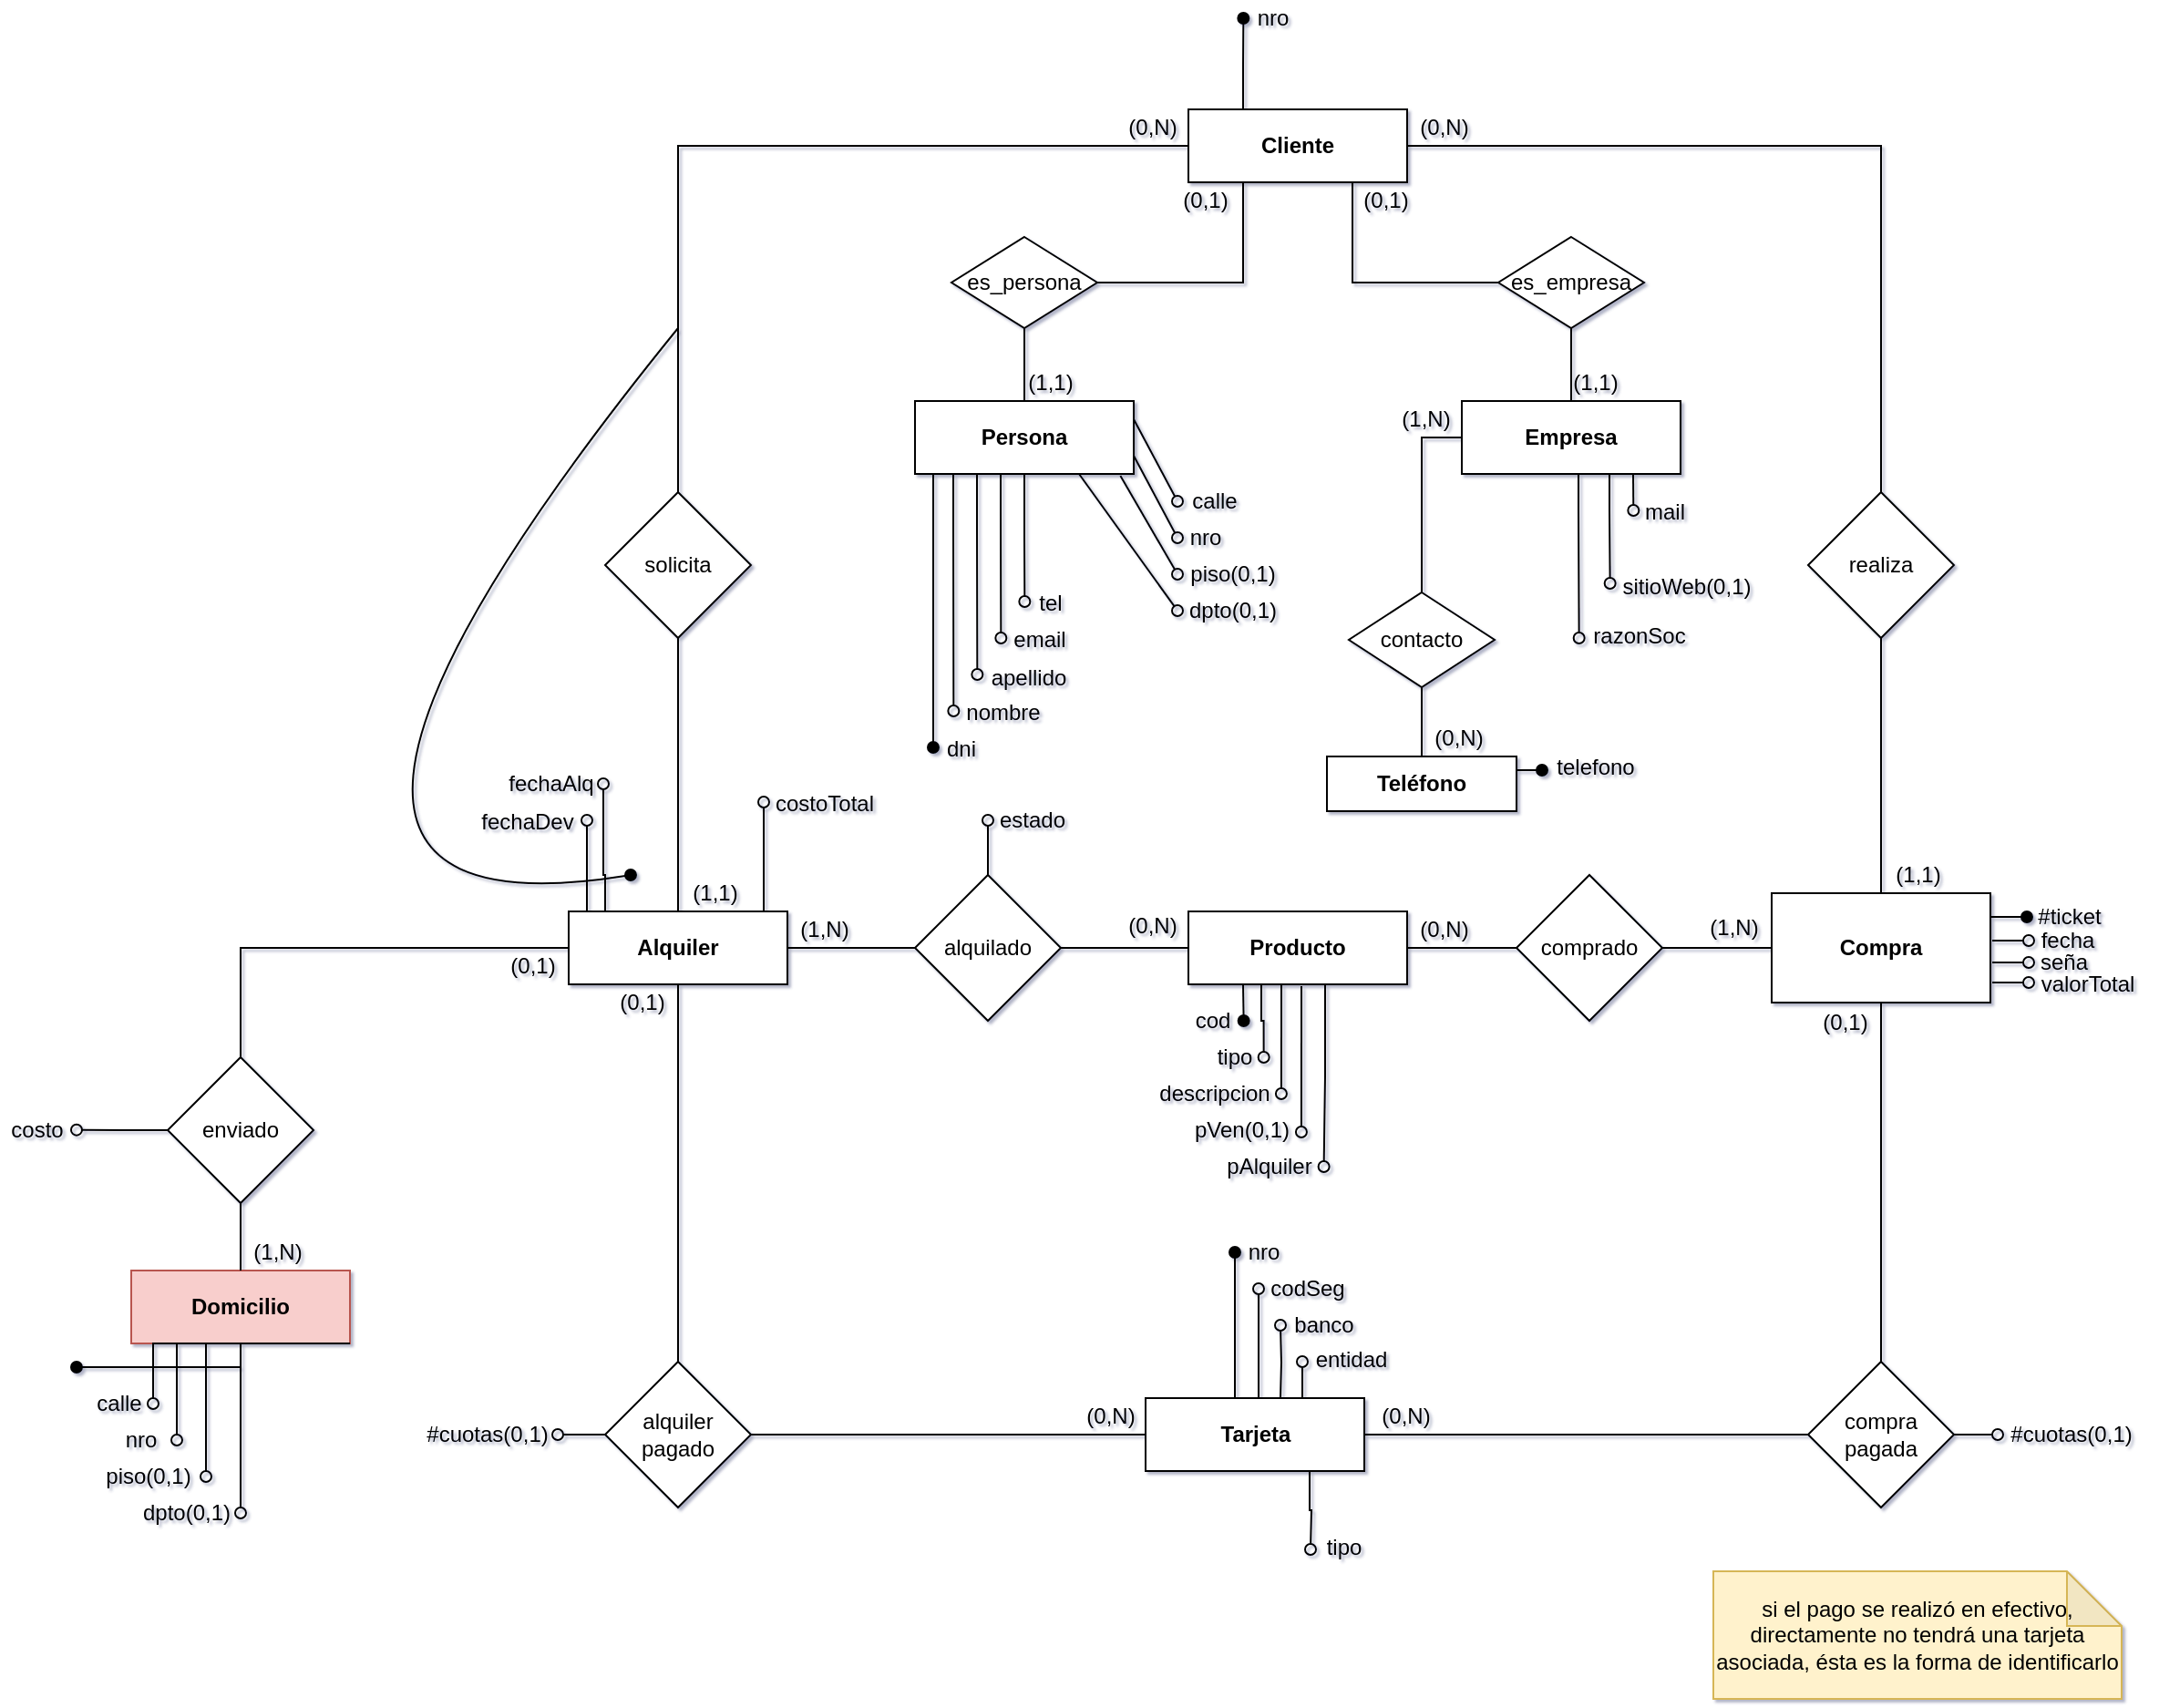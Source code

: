 <mxfile version="17.4.5" type="github"><diagram id="tCA3b7V7rkpCgKGouU4P" name="Página-1"><mxGraphModel dx="765" dy="461" grid="1" gridSize="10" guides="1" tooltips="1" connect="1" arrows="1" fold="1" page="1" pageScale="1" pageWidth="827" pageHeight="1169" math="0" shadow="1"><root><mxCell id="0"/><mxCell id="1" parent="0"/><mxCell id="JrbC6fHpjMKqTfL63MD3-28" style="edgeStyle=orthogonalEdgeStyle;rounded=0;orthogonalLoop=1;jettySize=auto;html=1;exitX=0;exitY=0.5;exitDx=0;exitDy=0;entryX=0.5;entryY=0;entryDx=0;entryDy=0;endArrow=none;endFill=0;" parent="1" source="JrbC6fHpjMKqTfL63MD3-1" target="JrbC6fHpjMKqTfL63MD3-8" edge="1"><mxGeometry relative="1" as="geometry"/></mxCell><mxCell id="JrbC6fHpjMKqTfL63MD3-32" style="edgeStyle=orthogonalEdgeStyle;rounded=0;orthogonalLoop=1;jettySize=auto;html=1;exitX=1;exitY=0.5;exitDx=0;exitDy=0;entryX=0.5;entryY=0;entryDx=0;entryDy=0;endArrow=none;endFill=0;" parent="1" source="JrbC6fHpjMKqTfL63MD3-1" target="JrbC6fHpjMKqTfL63MD3-30" edge="1"><mxGeometry relative="1" as="geometry"/></mxCell><mxCell id="JrbC6fHpjMKqTfL63MD3-125" style="edgeStyle=orthogonalEdgeStyle;rounded=0;orthogonalLoop=1;jettySize=auto;html=1;exitX=0.5;exitY=1;exitDx=0;exitDy=0;endArrow=oval;endFill=1;" parent="1" edge="1"><mxGeometry relative="1" as="geometry"><mxPoint x="986" y="440" as="targetPoint"/><mxPoint x="1026" y="290" as="sourcePoint"/><Array as="points"><mxPoint x="986" y="290"/></Array></mxGeometry></mxCell><mxCell id="JrbC6fHpjMKqTfL63MD3-142" style="edgeStyle=orthogonalEdgeStyle;rounded=0;orthogonalLoop=1;jettySize=auto;html=1;exitX=0.25;exitY=0;exitDx=0;exitDy=0;endArrow=oval;endFill=1;" parent="1" source="JrbC6fHpjMKqTfL63MD3-1" edge="1"><mxGeometry relative="1" as="geometry"><mxPoint x="1156.176" y="40" as="targetPoint"/></mxGeometry></mxCell><mxCell id="njBk4Wr4Tp1kpE1FgS2M-12" style="edgeStyle=orthogonalEdgeStyle;rounded=0;orthogonalLoop=1;jettySize=auto;html=1;exitX=0.25;exitY=1;exitDx=0;exitDy=0;entryX=1;entryY=0.5;entryDx=0;entryDy=0;endArrow=none;endFill=0;" edge="1" parent="1" source="JrbC6fHpjMKqTfL63MD3-1" target="njBk4Wr4Tp1kpE1FgS2M-10"><mxGeometry relative="1" as="geometry"/></mxCell><mxCell id="njBk4Wr4Tp1kpE1FgS2M-13" style="edgeStyle=orthogonalEdgeStyle;rounded=0;orthogonalLoop=1;jettySize=auto;html=1;exitX=0.75;exitY=1;exitDx=0;exitDy=0;entryX=0;entryY=0.5;entryDx=0;entryDy=0;endArrow=none;endFill=0;" edge="1" parent="1" source="JrbC6fHpjMKqTfL63MD3-1" target="njBk4Wr4Tp1kpE1FgS2M-11"><mxGeometry relative="1" as="geometry"/></mxCell><mxCell id="JrbC6fHpjMKqTfL63MD3-1" value="Cliente" style="rounded=0;whiteSpace=wrap;html=1;fontStyle=1" parent="1" vertex="1"><mxGeometry x="1126" y="90" width="120" height="40" as="geometry"/></mxCell><mxCell id="JrbC6fHpjMKqTfL63MD3-136" style="edgeStyle=orthogonalEdgeStyle;rounded=0;orthogonalLoop=1;jettySize=auto;html=1;exitX=0.5;exitY=1;exitDx=0;exitDy=0;endArrow=oval;endFill=0;" parent="1" edge="1"><mxGeometry relative="1" as="geometry"><mxPoint x="997.176" y="420" as="targetPoint"/><mxPoint x="997" y="290" as="sourcePoint"/><Array as="points"><mxPoint x="997" y="320"/><mxPoint x="997" y="320"/></Array></mxGeometry></mxCell><mxCell id="JrbC6fHpjMKqTfL63MD3-137" style="edgeStyle=orthogonalEdgeStyle;rounded=0;orthogonalLoop=1;jettySize=auto;html=1;exitX=0.5;exitY=1;exitDx=0;exitDy=0;endArrow=oval;endFill=0;" parent="1" edge="1"><mxGeometry relative="1" as="geometry"><mxPoint x="1010.176" y="400" as="targetPoint"/><mxPoint x="1010" y="290" as="sourcePoint"/><Array as="points"><mxPoint x="1010" y="320"/><mxPoint x="1010" y="320"/></Array></mxGeometry></mxCell><mxCell id="JrbC6fHpjMKqTfL63MD3-139" style="edgeStyle=orthogonalEdgeStyle;rounded=0;orthogonalLoop=1;jettySize=auto;html=1;exitX=0.5;exitY=1;exitDx=0;exitDy=0;endArrow=oval;endFill=0;" parent="1" edge="1"><mxGeometry relative="1" as="geometry"><mxPoint x="1023.176" y="380" as="targetPoint"/><mxPoint x="1023" y="290" as="sourcePoint"/><Array as="points"><mxPoint x="1023" y="310"/><mxPoint x="1023" y="310"/></Array></mxGeometry></mxCell><mxCell id="JrbC6fHpjMKqTfL63MD3-140" style="edgeStyle=orthogonalEdgeStyle;rounded=0;orthogonalLoop=1;jettySize=auto;html=1;exitX=0.5;exitY=1;exitDx=0;exitDy=0;endArrow=oval;endFill=0;" parent="1" source="JrbC6fHpjMKqTfL63MD3-2" edge="1"><mxGeometry relative="1" as="geometry"><mxPoint x="1036.176" y="360" as="targetPoint"/></mxGeometry></mxCell><mxCell id="JrbC6fHpjMKqTfL63MD3-2" value="Persona" style="rounded=0;whiteSpace=wrap;html=1;fontStyle=1" parent="1" vertex="1"><mxGeometry x="976" y="250" width="120" height="40" as="geometry"/></mxCell><mxCell id="JrbC6fHpjMKqTfL63MD3-145" style="edgeStyle=orthogonalEdgeStyle;rounded=0;orthogonalLoop=1;jettySize=auto;html=1;exitX=0.5;exitY=1;exitDx=0;exitDy=0;endArrow=oval;endFill=0;" parent="1" edge="1"><mxGeometry relative="1" as="geometry"><mxPoint x="1370.176" y="310" as="targetPoint"/><mxPoint x="1370" y="290" as="sourcePoint"/></mxGeometry></mxCell><mxCell id="JrbC6fHpjMKqTfL63MD3-147" style="edgeStyle=orthogonalEdgeStyle;rounded=0;orthogonalLoop=1;jettySize=auto;html=1;exitX=0.5;exitY=1;exitDx=0;exitDy=0;endArrow=oval;endFill=0;" parent="1" edge="1"><mxGeometry relative="1" as="geometry"><mxPoint x="1357.333" y="350" as="targetPoint"/><mxPoint x="1357" y="290" as="sourcePoint"/><Array as="points"><mxPoint x="1357" y="310"/><mxPoint x="1357" y="310"/></Array></mxGeometry></mxCell><mxCell id="JrbC6fHpjMKqTfL63MD3-148" style="edgeStyle=orthogonalEdgeStyle;rounded=0;orthogonalLoop=1;jettySize=auto;html=1;exitX=0.25;exitY=1;exitDx=0;exitDy=0;endArrow=oval;endFill=0;" parent="1" edge="1"><mxGeometry relative="1" as="geometry"><mxPoint x="1340.333" y="380" as="targetPoint"/><mxPoint x="1340" y="290" as="sourcePoint"/><Array as="points"><mxPoint x="1340" y="310"/><mxPoint x="1340" y="310"/></Array></mxGeometry></mxCell><mxCell id="njBk4Wr4Tp1kpE1FgS2M-5" style="edgeStyle=orthogonalEdgeStyle;rounded=0;orthogonalLoop=1;jettySize=auto;html=1;exitX=0;exitY=0.5;exitDx=0;exitDy=0;entryX=0.5;entryY=0;entryDx=0;entryDy=0;endArrow=none;endFill=0;" edge="1" parent="1" source="JrbC6fHpjMKqTfL63MD3-3" target="njBk4Wr4Tp1kpE1FgS2M-1"><mxGeometry relative="1" as="geometry"/></mxCell><mxCell id="JrbC6fHpjMKqTfL63MD3-3" value="Empresa" style="rounded=0;whiteSpace=wrap;html=1;fontStyle=1" parent="1" vertex="1"><mxGeometry x="1276" y="250" width="120" height="40" as="geometry"/></mxCell><mxCell id="JrbC6fHpjMKqTfL63MD3-104" style="edgeStyle=orthogonalEdgeStyle;rounded=0;orthogonalLoop=1;jettySize=auto;html=1;exitX=0.25;exitY=1;exitDx=0;exitDy=0;endArrow=oval;endFill=1;" parent="1" source="JrbC6fHpjMKqTfL63MD3-6" edge="1"><mxGeometry relative="1" as="geometry"><mxPoint x="1156.333" y="590.0" as="targetPoint"/></mxGeometry></mxCell><mxCell id="JrbC6fHpjMKqTfL63MD3-106" style="edgeStyle=orthogonalEdgeStyle;rounded=0;orthogonalLoop=1;jettySize=auto;html=1;exitX=0.5;exitY=1;exitDx=0;exitDy=0;endArrow=oval;endFill=0;" parent="1" edge="1"><mxGeometry relative="1" as="geometry"><mxPoint x="1167.333" y="610" as="targetPoint"/><mxPoint x="1167" y="570.0" as="sourcePoint"/><Array as="points"><mxPoint x="1166" y="570"/><mxPoint x="1166" y="590"/><mxPoint x="1167" y="590"/></Array></mxGeometry></mxCell><mxCell id="JrbC6fHpjMKqTfL63MD3-108" style="edgeStyle=orthogonalEdgeStyle;rounded=0;orthogonalLoop=1;jettySize=auto;html=1;exitX=0.5;exitY=1;exitDx=0;exitDy=0;endArrow=oval;endFill=0;" parent="1" edge="1"><mxGeometry relative="1" as="geometry"><mxPoint x="1176.966" y="630" as="targetPoint"/><mxPoint x="1177.0" y="570" as="sourcePoint"/></mxGeometry></mxCell><mxCell id="JrbC6fHpjMKqTfL63MD3-110" style="edgeStyle=orthogonalEdgeStyle;rounded=0;orthogonalLoop=1;jettySize=auto;html=1;exitX=0.5;exitY=1;exitDx=0;exitDy=0;endArrow=oval;endFill=0;" parent="1" edge="1"><mxGeometry relative="1" as="geometry"><mxPoint x="1187.966" y="651" as="targetPoint"/><mxPoint x="1188.0" y="571" as="sourcePoint"/></mxGeometry></mxCell><mxCell id="JrbC6fHpjMKqTfL63MD3-112" style="edgeStyle=orthogonalEdgeStyle;rounded=0;orthogonalLoop=1;jettySize=auto;html=1;exitX=0.75;exitY=1;exitDx=0;exitDy=0;endArrow=oval;endFill=0;" parent="1" edge="1"><mxGeometry relative="1" as="geometry"><mxPoint x="1200.31" y="670" as="targetPoint"/><mxPoint x="1200.0" y="570" as="sourcePoint"/><Array as="points"><mxPoint x="1201" y="570"/><mxPoint x="1201" y="620"/><mxPoint x="1200" y="620"/></Array></mxGeometry></mxCell><mxCell id="JrbC6fHpjMKqTfL63MD3-6" value="Producto" style="rounded=0;whiteSpace=wrap;html=1;fontStyle=1" parent="1" vertex="1"><mxGeometry x="1126" y="530" width="120" height="40" as="geometry"/></mxCell><mxCell id="JrbC6fHpjMKqTfL63MD3-12" style="edgeStyle=orthogonalEdgeStyle;rounded=0;orthogonalLoop=1;jettySize=auto;html=1;exitX=1;exitY=0.5;exitDx=0;exitDy=0;entryX=0;entryY=0.5;entryDx=0;entryDy=0;endArrow=none;endFill=0;" parent="1" source="JrbC6fHpjMKqTfL63MD3-7" target="JrbC6fHpjMKqTfL63MD3-11" edge="1"><mxGeometry relative="1" as="geometry"><mxPoint x="976" y="550" as="sourcePoint"/></mxGeometry></mxCell><mxCell id="JrbC6fHpjMKqTfL63MD3-38" style="edgeStyle=orthogonalEdgeStyle;rounded=0;orthogonalLoop=1;jettySize=auto;html=1;exitX=0.5;exitY=1;exitDx=0;exitDy=0;entryX=0.5;entryY=0;entryDx=0;entryDy=0;endArrow=none;endFill=0;" parent="1" source="JrbC6fHpjMKqTfL63MD3-7" target="JrbC6fHpjMKqTfL63MD3-36" edge="1"><mxGeometry relative="1" as="geometry"/></mxCell><mxCell id="JrbC6fHpjMKqTfL63MD3-48" style="edgeStyle=orthogonalEdgeStyle;rounded=0;orthogonalLoop=1;jettySize=auto;html=1;exitX=0;exitY=0.5;exitDx=0;exitDy=0;entryX=0.5;entryY=0;entryDx=0;entryDy=0;endArrow=none;endFill=0;" parent="1" source="JrbC6fHpjMKqTfL63MD3-7" target="JrbC6fHpjMKqTfL63MD3-20" edge="1"><mxGeometry relative="1" as="geometry"/></mxCell><mxCell id="JrbC6fHpjMKqTfL63MD3-60" style="edgeStyle=orthogonalEdgeStyle;rounded=0;orthogonalLoop=1;jettySize=auto;html=1;exitX=0.25;exitY=0;exitDx=0;exitDy=0;endArrow=oval;endFill=0;" parent="1" edge="1"><mxGeometry relative="1" as="geometry"><mxPoint x="796" y="480" as="targetPoint"/><mxPoint x="797" y="530.0" as="sourcePoint"/><Array as="points"><mxPoint x="796" y="530"/></Array></mxGeometry></mxCell><mxCell id="JrbC6fHpjMKqTfL63MD3-61" style="edgeStyle=orthogonalEdgeStyle;rounded=0;orthogonalLoop=1;jettySize=auto;html=1;exitX=0.25;exitY=0;exitDx=0;exitDy=0;endArrow=oval;endFill=0;" parent="1" edge="1"><mxGeometry relative="1" as="geometry"><mxPoint x="805" y="460" as="targetPoint"/><mxPoint x="805" y="530.0" as="sourcePoint"/><Array as="points"><mxPoint x="806" y="530"/><mxPoint x="806" y="510"/></Array></mxGeometry></mxCell><mxCell id="JrbC6fHpjMKqTfL63MD3-62" style="edgeStyle=orthogonalEdgeStyle;rounded=0;orthogonalLoop=1;jettySize=auto;html=1;exitX=0.25;exitY=0;exitDx=0;exitDy=0;endArrow=oval;endFill=0;" parent="1" edge="1"><mxGeometry relative="1" as="geometry"><mxPoint x="893" y="470.0" as="targetPoint"/><mxPoint x="893" y="530.0" as="sourcePoint"/></mxGeometry></mxCell><mxCell id="JrbC6fHpjMKqTfL63MD3-7" value="Alquiler" style="rounded=0;whiteSpace=wrap;html=1;fontStyle=1" parent="1" vertex="1"><mxGeometry x="786" y="530" width="120" height="40" as="geometry"/></mxCell><mxCell id="JrbC6fHpjMKqTfL63MD3-29" style="edgeStyle=orthogonalEdgeStyle;rounded=0;orthogonalLoop=1;jettySize=auto;html=1;exitX=0.5;exitY=1;exitDx=0;exitDy=0;entryX=0.5;entryY=0;entryDx=0;entryDy=0;endArrow=none;endFill=0;" parent="1" source="JrbC6fHpjMKqTfL63MD3-8" target="JrbC6fHpjMKqTfL63MD3-7" edge="1"><mxGeometry relative="1" as="geometry"/></mxCell><mxCell id="JrbC6fHpjMKqTfL63MD3-8" value="solicita" style="rhombus;whiteSpace=wrap;html=1;" parent="1" vertex="1"><mxGeometry x="806" y="300" width="80" height="80" as="geometry"/></mxCell><mxCell id="JrbC6fHpjMKqTfL63MD3-13" style="edgeStyle=orthogonalEdgeStyle;rounded=0;orthogonalLoop=1;jettySize=auto;html=1;exitX=1;exitY=0.5;exitDx=0;exitDy=0;entryX=0;entryY=0.5;entryDx=0;entryDy=0;endArrow=none;endFill=0;" parent="1" source="JrbC6fHpjMKqTfL63MD3-11" target="JrbC6fHpjMKqTfL63MD3-6" edge="1"><mxGeometry relative="1" as="geometry"/></mxCell><mxCell id="JrbC6fHpjMKqTfL63MD3-16" style="edgeStyle=orthogonalEdgeStyle;rounded=0;orthogonalLoop=1;jettySize=auto;html=1;exitX=0.5;exitY=0;exitDx=0;exitDy=0;endArrow=oval;endFill=0;" parent="1" source="JrbC6fHpjMKqTfL63MD3-11" edge="1"><mxGeometry relative="1" as="geometry"><mxPoint x="1016" y="480" as="targetPoint"/></mxGeometry></mxCell><mxCell id="JrbC6fHpjMKqTfL63MD3-11" value="alquilado" style="rhombus;whiteSpace=wrap;html=1;" parent="1" vertex="1"><mxGeometry x="976" y="510" width="80" height="80" as="geometry"/></mxCell><mxCell id="JrbC6fHpjMKqTfL63MD3-14" value="(1,N)" style="text;html=1;align=center;verticalAlign=middle;resizable=0;points=[];autosize=1;strokeColor=none;fillColor=none;" parent="1" vertex="1"><mxGeometry x="906" y="530" width="40" height="20" as="geometry"/></mxCell><mxCell id="JrbC6fHpjMKqTfL63MD3-17" value="estado" style="text;html=1;align=center;verticalAlign=middle;resizable=0;points=[];autosize=1;strokeColor=none;fillColor=none;" parent="1" vertex="1"><mxGeometry x="1015" y="470" width="50" height="20" as="geometry"/></mxCell><mxCell id="JrbC6fHpjMKqTfL63MD3-18" value="Domicilio" style="rounded=0;whiteSpace=wrap;html=1;fontStyle=1;fillColor=#f8cecc;strokeColor=#b85450;" parent="1" vertex="1"><mxGeometry x="546" y="727" width="120" height="40" as="geometry"/></mxCell><mxCell id="JrbC6fHpjMKqTfL63MD3-49" style="edgeStyle=orthogonalEdgeStyle;rounded=0;orthogonalLoop=1;jettySize=auto;html=1;exitX=0.5;exitY=1;exitDx=0;exitDy=0;entryX=0.5;entryY=0;entryDx=0;entryDy=0;endArrow=none;endFill=0;" parent="1" source="JrbC6fHpjMKqTfL63MD3-20" target="JrbC6fHpjMKqTfL63MD3-18" edge="1"><mxGeometry relative="1" as="geometry"/></mxCell><mxCell id="JrbC6fHpjMKqTfL63MD3-92" style="edgeStyle=orthogonalEdgeStyle;rounded=0;orthogonalLoop=1;jettySize=auto;html=1;exitX=0;exitY=0.5;exitDx=0;exitDy=0;endArrow=oval;endFill=0;" parent="1" source="JrbC6fHpjMKqTfL63MD3-20" edge="1"><mxGeometry relative="1" as="geometry"><mxPoint x="516" y="649.833" as="targetPoint"/></mxGeometry></mxCell><mxCell id="JrbC6fHpjMKqTfL63MD3-20" value="enviado" style="rhombus;whiteSpace=wrap;html=1;" parent="1" vertex="1"><mxGeometry x="566" y="610" width="80" height="80" as="geometry"/></mxCell><mxCell id="JrbC6fHpjMKqTfL63MD3-42" style="edgeStyle=orthogonalEdgeStyle;rounded=0;orthogonalLoop=1;jettySize=auto;html=1;exitX=0.5;exitY=1;exitDx=0;exitDy=0;entryX=0.5;entryY=0;entryDx=0;entryDy=0;endArrow=none;endFill=0;" parent="1" source="JrbC6fHpjMKqTfL63MD3-21" target="JrbC6fHpjMKqTfL63MD3-40" edge="1"><mxGeometry relative="1" as="geometry"/></mxCell><mxCell id="JrbC6fHpjMKqTfL63MD3-93" style="edgeStyle=orthogonalEdgeStyle;rounded=0;orthogonalLoop=1;jettySize=auto;html=1;exitX=1;exitY=0.25;exitDx=0;exitDy=0;endArrow=oval;endFill=1;" parent="1" edge="1"><mxGeometry relative="1" as="geometry"><mxPoint x="1586" y="532.833" as="targetPoint"/><mxPoint x="1566" y="533.0" as="sourcePoint"/></mxGeometry></mxCell><mxCell id="JrbC6fHpjMKqTfL63MD3-21" value="Compra" style="rounded=0;whiteSpace=wrap;html=1;fontStyle=1" parent="1" vertex="1"><mxGeometry x="1446" y="520" width="120" height="60" as="geometry"/></mxCell><mxCell id="JrbC6fHpjMKqTfL63MD3-23" style="edgeStyle=orthogonalEdgeStyle;rounded=0;orthogonalLoop=1;jettySize=auto;html=1;exitX=1;exitY=0.5;exitDx=0;exitDy=0;entryX=0;entryY=0.5;entryDx=0;entryDy=0;endArrow=none;endFill=0;" parent="1" source="JrbC6fHpjMKqTfL63MD3-22" target="JrbC6fHpjMKqTfL63MD3-21" edge="1"><mxGeometry relative="1" as="geometry"/></mxCell><mxCell id="JrbC6fHpjMKqTfL63MD3-24" style="edgeStyle=orthogonalEdgeStyle;rounded=0;orthogonalLoop=1;jettySize=auto;html=1;exitX=0;exitY=0.5;exitDx=0;exitDy=0;entryX=1;entryY=0.5;entryDx=0;entryDy=0;endArrow=none;endFill=0;" parent="1" source="JrbC6fHpjMKqTfL63MD3-22" target="JrbC6fHpjMKqTfL63MD3-6" edge="1"><mxGeometry relative="1" as="geometry"/></mxCell><mxCell id="JrbC6fHpjMKqTfL63MD3-22" value="comprado" style="rhombus;whiteSpace=wrap;html=1;" parent="1" vertex="1"><mxGeometry x="1306" y="510" width="80" height="80" as="geometry"/></mxCell><mxCell id="JrbC6fHpjMKqTfL63MD3-25" value="(1,N)" style="text;html=1;align=center;verticalAlign=middle;resizable=0;points=[];autosize=1;strokeColor=none;fillColor=none;" parent="1" vertex="1"><mxGeometry x="1405" y="529" width="40" height="20" as="geometry"/></mxCell><mxCell id="JrbC6fHpjMKqTfL63MD3-31" style="edgeStyle=orthogonalEdgeStyle;rounded=0;orthogonalLoop=1;jettySize=auto;html=1;exitX=0.5;exitY=1;exitDx=0;exitDy=0;entryX=0.5;entryY=0;entryDx=0;entryDy=0;endArrow=none;endFill=0;" parent="1" source="JrbC6fHpjMKqTfL63MD3-30" target="JrbC6fHpjMKqTfL63MD3-21" edge="1"><mxGeometry relative="1" as="geometry"/></mxCell><mxCell id="JrbC6fHpjMKqTfL63MD3-30" value="realiza" style="rhombus;whiteSpace=wrap;html=1;" parent="1" vertex="1"><mxGeometry x="1466" y="300" width="80" height="80" as="geometry"/></mxCell><mxCell id="JrbC6fHpjMKqTfL63MD3-41" style="edgeStyle=orthogonalEdgeStyle;rounded=0;orthogonalLoop=1;jettySize=auto;html=1;exitX=1;exitY=0.5;exitDx=0;exitDy=0;entryX=0;entryY=0.5;entryDx=0;entryDy=0;endArrow=none;endFill=0;" parent="1" source="JrbC6fHpjMKqTfL63MD3-35" target="JrbC6fHpjMKqTfL63MD3-40" edge="1"><mxGeometry relative="1" as="geometry"><mxPoint x="1246" y="740" as="sourcePoint"/></mxGeometry></mxCell><mxCell id="JrbC6fHpjMKqTfL63MD3-157" style="edgeStyle=orthogonalEdgeStyle;rounded=0;orthogonalLoop=1;jettySize=auto;html=1;exitX=0.25;exitY=0;exitDx=0;exitDy=0;endArrow=oval;endFill=1;" parent="1" edge="1"><mxGeometry relative="1" as="geometry"><mxPoint x="1151.5" y="717" as="targetPoint"/><mxPoint x="1151.5" y="797" as="sourcePoint"/></mxGeometry></mxCell><mxCell id="JrbC6fHpjMKqTfL63MD3-158" style="edgeStyle=orthogonalEdgeStyle;rounded=0;orthogonalLoop=1;jettySize=auto;html=1;exitX=0.25;exitY=0;exitDx=0;exitDy=0;endArrow=oval;endFill=0;" parent="1" edge="1"><mxGeometry relative="1" as="geometry"><mxPoint x="1164.5" y="737" as="targetPoint"/><mxPoint x="1164.5" y="797" as="sourcePoint"/><Array as="points"><mxPoint x="1164.5" y="737"/></Array></mxGeometry></mxCell><mxCell id="JrbC6fHpjMKqTfL63MD3-159" style="edgeStyle=orthogonalEdgeStyle;rounded=0;orthogonalLoop=1;jettySize=auto;html=1;exitX=0.5;exitY=0;exitDx=0;exitDy=0;endArrow=oval;endFill=0;" parent="1" edge="1"><mxGeometry relative="1" as="geometry"><mxPoint x="1176.5" y="757" as="targetPoint"/><mxPoint x="1176.5" y="797" as="sourcePoint"/></mxGeometry></mxCell><mxCell id="JrbC6fHpjMKqTfL63MD3-160" style="edgeStyle=orthogonalEdgeStyle;rounded=0;orthogonalLoop=1;jettySize=auto;html=1;exitX=0.5;exitY=0;exitDx=0;exitDy=0;endArrow=oval;endFill=0;" parent="1" edge="1"><mxGeometry relative="1" as="geometry"><mxPoint x="1188.5" y="777" as="targetPoint"/><mxPoint x="1188.5" y="797" as="sourcePoint"/></mxGeometry></mxCell><mxCell id="vegJUTZC-NedtnokfhXn-1" style="edgeStyle=orthogonalEdgeStyle;rounded=0;orthogonalLoop=1;jettySize=auto;html=1;exitX=0.75;exitY=1;exitDx=0;exitDy=0;endArrow=oval;endFill=0;" parent="1" source="JrbC6fHpjMKqTfL63MD3-35" edge="1"><mxGeometry relative="1" as="geometry"><mxPoint x="1193" y="880" as="targetPoint"/></mxGeometry></mxCell><mxCell id="JrbC6fHpjMKqTfL63MD3-35" value="Tarjeta" style="rounded=0;whiteSpace=wrap;html=1;fontStyle=1" parent="1" vertex="1"><mxGeometry x="1102.5" y="797" width="120" height="40" as="geometry"/></mxCell><mxCell id="JrbC6fHpjMKqTfL63MD3-37" style="edgeStyle=orthogonalEdgeStyle;rounded=0;orthogonalLoop=1;jettySize=auto;html=1;exitX=1;exitY=0.5;exitDx=0;exitDy=0;entryX=0;entryY=0.5;entryDx=0;entryDy=0;endArrow=none;endFill=0;" parent="1" source="JrbC6fHpjMKqTfL63MD3-36" target="JrbC6fHpjMKqTfL63MD3-35" edge="1"><mxGeometry relative="1" as="geometry"><mxPoint x="1126" y="740" as="targetPoint"/></mxGeometry></mxCell><mxCell id="nKV0IDAUiu47R8Ns6cA8-9" style="edgeStyle=orthogonalEdgeStyle;rounded=0;orthogonalLoop=1;jettySize=auto;html=1;exitX=0;exitY=0.5;exitDx=0;exitDy=0;endArrow=oval;endFill=0;" parent="1" source="JrbC6fHpjMKqTfL63MD3-36" edge="1"><mxGeometry relative="1" as="geometry"><mxPoint x="780" y="816.897" as="targetPoint"/></mxGeometry></mxCell><mxCell id="JrbC6fHpjMKqTfL63MD3-36" value="alquiler&lt;br&gt;pagado" style="rhombus;whiteSpace=wrap;html=1;" parent="1" vertex="1"><mxGeometry x="806" y="777" width="80" height="80" as="geometry"/></mxCell><mxCell id="nKV0IDAUiu47R8Ns6cA8-7" style="edgeStyle=orthogonalEdgeStyle;rounded=0;orthogonalLoop=1;jettySize=auto;html=1;exitX=1;exitY=0.5;exitDx=0;exitDy=0;endArrow=oval;endFill=0;" parent="1" source="JrbC6fHpjMKqTfL63MD3-40" edge="1"><mxGeometry relative="1" as="geometry"><mxPoint x="1570" y="816.897" as="targetPoint"/></mxGeometry></mxCell><mxCell id="JrbC6fHpjMKqTfL63MD3-40" value="compra&lt;br&gt;pagada" style="rhombus;whiteSpace=wrap;html=1;" parent="1" vertex="1"><mxGeometry x="1466" y="777" width="80" height="80" as="geometry"/></mxCell><mxCell id="JrbC6fHpjMKqTfL63MD3-57" value="(0,1)" style="text;html=1;align=center;verticalAlign=middle;resizable=0;points=[];autosize=1;strokeColor=none;fillColor=none;" parent="1" vertex="1"><mxGeometry x="806" y="570" width="40" height="20" as="geometry"/></mxCell><mxCell id="JrbC6fHpjMKqTfL63MD3-58" value="(0,1)" style="text;html=1;align=center;verticalAlign=middle;resizable=0;points=[];autosize=1;strokeColor=none;fillColor=none;" parent="1" vertex="1"><mxGeometry x="1466" y="581" width="40" height="20" as="geometry"/></mxCell><mxCell id="JrbC6fHpjMKqTfL63MD3-63" value="fechaDev" style="text;html=1;align=center;verticalAlign=middle;resizable=0;points=[];autosize=1;strokeColor=none;fillColor=none;" parent="1" vertex="1"><mxGeometry x="728" y="471" width="70" height="20" as="geometry"/></mxCell><mxCell id="JrbC6fHpjMKqTfL63MD3-64" value="fechaAlq" style="text;html=1;align=center;verticalAlign=middle;resizable=0;points=[];autosize=1;strokeColor=none;fillColor=none;" parent="1" vertex="1"><mxGeometry x="746" y="450" width="60" height="20" as="geometry"/></mxCell><mxCell id="JrbC6fHpjMKqTfL63MD3-65" value="costoTotal" style="text;html=1;align=center;verticalAlign=middle;resizable=0;points=[];autosize=1;strokeColor=none;fillColor=none;" parent="1" vertex="1"><mxGeometry x="891" y="461" width="70" height="20" as="geometry"/></mxCell><mxCell id="JrbC6fHpjMKqTfL63MD3-66" value="" style="curved=1;endArrow=oval;html=1;rounded=0;endFill=1;" parent="1" edge="1"><mxGeometry width="50" height="50" relative="1" as="geometry"><mxPoint x="846" y="210" as="sourcePoint"/><mxPoint x="820" y="510" as="targetPoint"/><Array as="points"><mxPoint x="570" y="550"/></Array></mxGeometry></mxCell><mxCell id="JrbC6fHpjMKqTfL63MD3-67" value="(0,N)" style="text;html=1;align=center;verticalAlign=middle;resizable=0;points=[];autosize=1;strokeColor=none;fillColor=none;" parent="1" vertex="1"><mxGeometry x="1086" y="90" width="40" height="20" as="geometry"/></mxCell><mxCell id="JrbC6fHpjMKqTfL63MD3-68" value="(1,1)" style="text;html=1;align=center;verticalAlign=middle;resizable=0;points=[];autosize=1;strokeColor=none;fillColor=none;" parent="1" vertex="1"><mxGeometry x="846" y="510" width="40" height="20" as="geometry"/></mxCell><mxCell id="JrbC6fHpjMKqTfL63MD3-70" value="(0,N)" style="text;html=1;align=center;verticalAlign=middle;resizable=0;points=[];autosize=1;strokeColor=none;fillColor=none;" parent="1" vertex="1"><mxGeometry x="1246" y="90" width="40" height="20" as="geometry"/></mxCell><mxCell id="JrbC6fHpjMKqTfL63MD3-71" value="(1,1)" style="text;html=1;align=center;verticalAlign=middle;resizable=0;points=[];autosize=1;strokeColor=none;fillColor=none;" parent="1" vertex="1"><mxGeometry x="1506" y="500" width="40" height="20" as="geometry"/></mxCell><mxCell id="JrbC6fHpjMKqTfL63MD3-76" style="edgeStyle=orthogonalEdgeStyle;rounded=0;orthogonalLoop=1;jettySize=auto;html=1;exitX=0.5;exitY=1;exitDx=0;exitDy=0;endArrow=oval;endFill=0;" parent="1" edge="1"><mxGeometry relative="1" as="geometry"><mxPoint x="571" y="820" as="targetPoint"/><mxPoint x="608" y="767" as="sourcePoint"/><Array as="points"><mxPoint x="571" y="767"/></Array></mxGeometry></mxCell><mxCell id="JrbC6fHpjMKqTfL63MD3-77" style="edgeStyle=orthogonalEdgeStyle;rounded=0;orthogonalLoop=1;jettySize=auto;html=1;exitX=0.5;exitY=1;exitDx=0;exitDy=0;endArrow=oval;endFill=0;" parent="1" edge="1"><mxGeometry relative="1" as="geometry"><mxPoint x="587" y="840" as="targetPoint"/><mxPoint x="611" y="767" as="sourcePoint"/><Array as="points"><mxPoint x="587" y="767"/></Array></mxGeometry></mxCell><mxCell id="JrbC6fHpjMKqTfL63MD3-79" style="edgeStyle=orthogonalEdgeStyle;rounded=0;orthogonalLoop=1;jettySize=auto;html=1;exitX=1;exitY=1;exitDx=0;exitDy=0;endArrow=oval;endFill=0;" parent="1" source="JrbC6fHpjMKqTfL63MD3-18" edge="1"><mxGeometry relative="1" as="geometry"><mxPoint x="558" y="800" as="targetPoint"/><mxPoint x="558" y="780" as="sourcePoint"/><Array as="points"><mxPoint x="558" y="767"/></Array></mxGeometry></mxCell><mxCell id="JrbC6fHpjMKqTfL63MD3-80" style="edgeStyle=none;rounded=0;orthogonalLoop=1;jettySize=auto;html=1;endArrow=oval;endFill=0;startArrow=none;exitX=0.5;exitY=1;exitDx=0;exitDy=0;" parent="1" source="JrbC6fHpjMKqTfL63MD3-18" edge="1"><mxGeometry relative="1" as="geometry"><mxPoint x="606" y="860" as="targetPoint"/><mxPoint x="516" y="880" as="sourcePoint"/></mxGeometry></mxCell><mxCell id="JrbC6fHpjMKqTfL63MD3-81" value="calle" style="text;html=1;align=center;verticalAlign=middle;resizable=0;points=[];autosize=1;strokeColor=none;fillColor=none;" parent="1" vertex="1"><mxGeometry x="519" y="790" width="40" height="20" as="geometry"/></mxCell><mxCell id="JrbC6fHpjMKqTfL63MD3-83" value="piso(0,1)" style="text;html=1;align=center;verticalAlign=middle;resizable=0;points=[];autosize=1;strokeColor=none;fillColor=none;" parent="1" vertex="1"><mxGeometry x="525" y="830" width="60" height="20" as="geometry"/></mxCell><mxCell id="JrbC6fHpjMKqTfL63MD3-84" value="dpto(0,1)" style="text;html=1;align=center;verticalAlign=middle;resizable=0;points=[];autosize=1;strokeColor=none;fillColor=none;" parent="1" vertex="1"><mxGeometry x="546" y="850" width="60" height="20" as="geometry"/></mxCell><mxCell id="JrbC6fHpjMKqTfL63MD3-86" value="(0,1)" style="text;html=1;align=center;verticalAlign=middle;resizable=0;points=[];autosize=1;strokeColor=none;fillColor=none;" parent="1" vertex="1"><mxGeometry x="746" y="550" width="40" height="20" as="geometry"/></mxCell><mxCell id="JrbC6fHpjMKqTfL63MD3-87" value="(1,N)" style="text;html=1;align=center;verticalAlign=middle;resizable=0;points=[];autosize=1;strokeColor=none;fillColor=none;" parent="1" vertex="1"><mxGeometry x="606" y="707" width="40" height="20" as="geometry"/></mxCell><mxCell id="JrbC6fHpjMKqTfL63MD3-82" value="nro" style="text;html=1;align=center;verticalAlign=middle;resizable=0;points=[];autosize=1;strokeColor=none;fillColor=none;" parent="1" vertex="1"><mxGeometry x="536" y="810" width="30" height="20" as="geometry"/></mxCell><mxCell id="JrbC6fHpjMKqTfL63MD3-90" value="" style="endArrow=oval;html=1;rounded=0;endFill=1;" parent="1" edge="1"><mxGeometry width="50" height="50" relative="1" as="geometry"><mxPoint x="606" y="780" as="sourcePoint"/><mxPoint x="516" y="780" as="targetPoint"/></mxGeometry></mxCell><mxCell id="JrbC6fHpjMKqTfL63MD3-91" value="costo" style="text;html=1;align=center;verticalAlign=middle;resizable=0;points=[];autosize=1;strokeColor=none;fillColor=none;" parent="1" vertex="1"><mxGeometry x="474" y="640" width="40" height="20" as="geometry"/></mxCell><mxCell id="JrbC6fHpjMKqTfL63MD3-94" style="edgeStyle=orthogonalEdgeStyle;rounded=0;orthogonalLoop=1;jettySize=auto;html=1;exitX=1;exitY=0.25;exitDx=0;exitDy=0;endArrow=oval;endFill=0;" parent="1" edge="1"><mxGeometry relative="1" as="geometry"><mxPoint x="1587" y="545.833" as="targetPoint"/><mxPoint x="1567" y="546.0" as="sourcePoint"/></mxGeometry></mxCell><mxCell id="JrbC6fHpjMKqTfL63MD3-95" style="edgeStyle=orthogonalEdgeStyle;rounded=0;orthogonalLoop=1;jettySize=auto;html=1;exitX=1;exitY=0.25;exitDx=0;exitDy=0;endArrow=oval;endFill=0;" parent="1" edge="1"><mxGeometry relative="1" as="geometry"><mxPoint x="1587" y="557.833" as="targetPoint"/><mxPoint x="1567" y="558.0" as="sourcePoint"/></mxGeometry></mxCell><mxCell id="JrbC6fHpjMKqTfL63MD3-96" style="edgeStyle=orthogonalEdgeStyle;rounded=0;orthogonalLoop=1;jettySize=auto;html=1;exitX=1;exitY=0.25;exitDx=0;exitDy=0;endArrow=oval;endFill=0;" parent="1" edge="1"><mxGeometry relative="1" as="geometry"><mxPoint x="1587" y="568.833" as="targetPoint"/><mxPoint x="1567" y="569.0" as="sourcePoint"/></mxGeometry></mxCell><mxCell id="JrbC6fHpjMKqTfL63MD3-97" value="fecha" style="text;html=1;align=center;verticalAlign=middle;resizable=0;points=[];autosize=1;strokeColor=none;fillColor=none;" parent="1" vertex="1"><mxGeometry x="1588" y="536" width="40" height="20" as="geometry"/></mxCell><mxCell id="JrbC6fHpjMKqTfL63MD3-98" value="#ticket" style="text;html=1;align=center;verticalAlign=middle;resizable=0;points=[];autosize=1;strokeColor=none;fillColor=none;" parent="1" vertex="1"><mxGeometry x="1584" y="523" width="50" height="20" as="geometry"/></mxCell><mxCell id="JrbC6fHpjMKqTfL63MD3-99" value="seña" style="text;html=1;align=center;verticalAlign=middle;resizable=0;points=[];autosize=1;strokeColor=none;fillColor=none;" parent="1" vertex="1"><mxGeometry x="1586" y="548" width="40" height="20" as="geometry"/></mxCell><mxCell id="JrbC6fHpjMKqTfL63MD3-100" value="valorTotal" style="text;html=1;align=center;verticalAlign=middle;resizable=0;points=[];autosize=1;strokeColor=none;fillColor=none;" parent="1" vertex="1"><mxGeometry x="1584" y="560" width="70" height="20" as="geometry"/></mxCell><mxCell id="JrbC6fHpjMKqTfL63MD3-101" value="(0,N)" style="text;html=1;align=center;verticalAlign=middle;resizable=0;points=[];autosize=1;strokeColor=none;fillColor=none;" parent="1" vertex="1"><mxGeometry x="1086" y="528" width="40" height="20" as="geometry"/></mxCell><mxCell id="JrbC6fHpjMKqTfL63MD3-103" value="(0,N)" style="text;html=1;align=center;verticalAlign=middle;resizable=0;points=[];autosize=1;strokeColor=none;fillColor=none;" parent="1" vertex="1"><mxGeometry x="1246" y="530" width="40" height="20" as="geometry"/></mxCell><mxCell id="JrbC6fHpjMKqTfL63MD3-105" value="cod" style="text;html=1;align=center;verticalAlign=middle;resizable=0;points=[];autosize=1;strokeColor=none;fillColor=none;" parent="1" vertex="1"><mxGeometry x="1124" y="580" width="30" height="20" as="geometry"/></mxCell><mxCell id="JrbC6fHpjMKqTfL63MD3-107" value="tipo" style="text;html=1;align=center;verticalAlign=middle;resizable=0;points=[];autosize=1;strokeColor=none;fillColor=none;" parent="1" vertex="1"><mxGeometry x="1136" y="600" width="30" height="20" as="geometry"/></mxCell><mxCell id="JrbC6fHpjMKqTfL63MD3-109" value="descripcion" style="text;html=1;align=center;verticalAlign=middle;resizable=0;points=[];autosize=1;strokeColor=none;fillColor=none;" parent="1" vertex="1"><mxGeometry x="1100" y="620" width="80" height="20" as="geometry"/></mxCell><mxCell id="JrbC6fHpjMKqTfL63MD3-111" value="pVen(0,1)" style="text;html=1;align=center;verticalAlign=middle;resizable=0;points=[];autosize=1;strokeColor=none;fillColor=none;" parent="1" vertex="1"><mxGeometry x="1120" y="640" width="70" height="20" as="geometry"/></mxCell><mxCell id="JrbC6fHpjMKqTfL63MD3-113" value="pAlquiler" style="text;html=1;align=center;verticalAlign=middle;resizable=0;points=[];autosize=1;strokeColor=none;fillColor=none;" parent="1" vertex="1"><mxGeometry x="1140" y="660" width="60" height="20" as="geometry"/></mxCell><mxCell id="JrbC6fHpjMKqTfL63MD3-117" style="edgeStyle=none;rounded=0;orthogonalLoop=1;jettySize=auto;html=1;exitX=1;exitY=0.75;exitDx=0;exitDy=0;endArrow=oval;endFill=0;" parent="1" source="JrbC6fHpjMKqTfL63MD3-2" edge="1"><mxGeometry relative="1" as="geometry"><mxPoint x="1120" y="325" as="targetPoint"/><mxPoint x="1100" y="335" as="sourcePoint"/></mxGeometry></mxCell><mxCell id="JrbC6fHpjMKqTfL63MD3-118" style="edgeStyle=none;rounded=0;orthogonalLoop=1;jettySize=auto;html=1;exitX=0.939;exitY=1.025;exitDx=0;exitDy=0;endArrow=oval;endFill=0;exitPerimeter=0;" parent="1" source="JrbC6fHpjMKqTfL63MD3-2" edge="1"><mxGeometry relative="1" as="geometry"><mxPoint x="1120.0" y="345" as="targetPoint"/><mxPoint x="1100" y="335" as="sourcePoint"/></mxGeometry></mxCell><mxCell id="JrbC6fHpjMKqTfL63MD3-119" style="edgeStyle=none;rounded=0;orthogonalLoop=1;jettySize=auto;html=1;exitX=0.75;exitY=1;exitDx=0;exitDy=0;endArrow=oval;endFill=0;" parent="1" source="JrbC6fHpjMKqTfL63MD3-2" edge="1"><mxGeometry relative="1" as="geometry"><mxPoint x="1120.0" y="365" as="targetPoint"/><mxPoint x="1100" y="335" as="sourcePoint"/></mxGeometry></mxCell><mxCell id="JrbC6fHpjMKqTfL63MD3-120" style="edgeStyle=none;rounded=0;orthogonalLoop=1;jettySize=auto;html=1;exitX=1;exitY=0.25;exitDx=0;exitDy=0;endArrow=oval;endFill=0;" parent="1" source="JrbC6fHpjMKqTfL63MD3-2" edge="1"><mxGeometry relative="1" as="geometry"><mxPoint x="1120.0" y="305" as="targetPoint"/><mxPoint x="1100" y="335" as="sourcePoint"/></mxGeometry></mxCell><mxCell id="JrbC6fHpjMKqTfL63MD3-121" value="calle" style="text;html=1;align=center;verticalAlign=middle;resizable=0;points=[];autosize=1;strokeColor=none;fillColor=none;" parent="1" vertex="1"><mxGeometry x="1120" y="295" width="40" height="20" as="geometry"/></mxCell><mxCell id="JrbC6fHpjMKqTfL63MD3-122" value="nro" style="text;html=1;align=center;verticalAlign=middle;resizable=0;points=[];autosize=1;strokeColor=none;fillColor=none;" parent="1" vertex="1"><mxGeometry x="1120" y="315" width="30" height="20" as="geometry"/></mxCell><mxCell id="JrbC6fHpjMKqTfL63MD3-123" value="piso(0,1)" style="text;html=1;align=center;verticalAlign=middle;resizable=0;points=[];autosize=1;strokeColor=none;fillColor=none;" parent="1" vertex="1"><mxGeometry x="1120" y="335" width="60" height="20" as="geometry"/></mxCell><mxCell id="JrbC6fHpjMKqTfL63MD3-124" value="dpto(0,1)" style="text;html=1;align=center;verticalAlign=middle;resizable=0;points=[];autosize=1;strokeColor=none;fillColor=none;" parent="1" vertex="1"><mxGeometry x="1120" y="355" width="60" height="20" as="geometry"/></mxCell><mxCell id="JrbC6fHpjMKqTfL63MD3-130" value="dni" style="text;html=1;align=center;verticalAlign=middle;resizable=0;points=[];autosize=1;strokeColor=none;fillColor=none;" parent="1" vertex="1"><mxGeometry x="986" y="431" width="30" height="20" as="geometry"/></mxCell><mxCell id="JrbC6fHpjMKqTfL63MD3-131" value="nombre" style="text;html=1;align=center;verticalAlign=middle;resizable=0;points=[];autosize=1;strokeColor=none;fillColor=none;" parent="1" vertex="1"><mxGeometry x="994" y="411" width="60" height="20" as="geometry"/></mxCell><mxCell id="JrbC6fHpjMKqTfL63MD3-132" value="apellido" style="text;html=1;align=center;verticalAlign=middle;resizable=0;points=[];autosize=1;strokeColor=none;fillColor=none;" parent="1" vertex="1"><mxGeometry x="1008" y="392" width="60" height="20" as="geometry"/></mxCell><mxCell id="JrbC6fHpjMKqTfL63MD3-133" value="tel" style="text;html=1;align=center;verticalAlign=middle;resizable=0;points=[];autosize=1;strokeColor=none;fillColor=none;" parent="1" vertex="1"><mxGeometry x="1035" y="351" width="30" height="20" as="geometry"/></mxCell><mxCell id="JrbC6fHpjMKqTfL63MD3-134" value="email" style="text;html=1;align=center;verticalAlign=middle;resizable=0;points=[];autosize=1;strokeColor=none;fillColor=none;" parent="1" vertex="1"><mxGeometry x="1024" y="371" width="40" height="20" as="geometry"/></mxCell><mxCell id="JrbC6fHpjMKqTfL63MD3-143" value="nro" style="text;html=1;align=center;verticalAlign=middle;resizable=0;points=[];autosize=1;strokeColor=none;fillColor=none;" parent="1" vertex="1"><mxGeometry x="1157" y="30" width="30" height="20" as="geometry"/></mxCell><mxCell id="JrbC6fHpjMKqTfL63MD3-149" value="razonSoc" style="text;html=1;align=center;verticalAlign=middle;resizable=0;points=[];autosize=1;strokeColor=none;fillColor=none;" parent="1" vertex="1"><mxGeometry x="1338" y="369" width="70" height="20" as="geometry"/></mxCell><mxCell id="JrbC6fHpjMKqTfL63MD3-150" value="mail" style="text;html=1;align=center;verticalAlign=middle;resizable=0;points=[];autosize=1;strokeColor=none;fillColor=none;" parent="1" vertex="1"><mxGeometry x="1367" y="301" width="40" height="20" as="geometry"/></mxCell><mxCell id="JrbC6fHpjMKqTfL63MD3-154" value="sitioWeb(0,1)" style="text;html=1;align=center;verticalAlign=middle;resizable=0;points=[];autosize=1;strokeColor=none;fillColor=none;" parent="1" vertex="1"><mxGeometry x="1354" y="342" width="90" height="20" as="geometry"/></mxCell><mxCell id="JrbC6fHpjMKqTfL63MD3-161" value="nro" style="text;html=1;align=center;verticalAlign=middle;resizable=0;points=[];autosize=1;strokeColor=none;fillColor=none;" parent="1" vertex="1"><mxGeometry x="1151.5" y="707" width="30" height="20" as="geometry"/></mxCell><mxCell id="JrbC6fHpjMKqTfL63MD3-163" value="banco" style="text;html=1;align=center;verticalAlign=middle;resizable=0;points=[];autosize=1;strokeColor=none;fillColor=none;" parent="1" vertex="1"><mxGeometry x="1174.5" y="747" width="50" height="20" as="geometry"/></mxCell><mxCell id="JrbC6fHpjMKqTfL63MD3-164" value="entidad" style="text;html=1;align=center;verticalAlign=middle;resizable=0;points=[];autosize=1;strokeColor=none;fillColor=none;" parent="1" vertex="1"><mxGeometry x="1189.5" y="766" width="50" height="20" as="geometry"/></mxCell><mxCell id="JrbC6fHpjMKqTfL63MD3-165" value="codSeg" style="text;html=1;align=center;verticalAlign=middle;resizable=0;points=[];autosize=1;strokeColor=none;fillColor=none;" parent="1" vertex="1"><mxGeometry x="1160.5" y="727" width="60" height="20" as="geometry"/></mxCell><mxCell id="JrbC6fHpjMKqTfL63MD3-166" value="(0,N)" style="text;html=1;align=center;verticalAlign=middle;resizable=0;points=[];autosize=1;strokeColor=none;fillColor=none;" parent="1" vertex="1"><mxGeometry x="1062.5" y="797" width="40" height="20" as="geometry"/></mxCell><mxCell id="JrbC6fHpjMKqTfL63MD3-167" value="(0,N)" style="text;html=1;align=center;verticalAlign=middle;resizable=0;points=[];autosize=1;strokeColor=none;fillColor=none;" parent="1" vertex="1"><mxGeometry x="1224.5" y="797" width="40" height="20" as="geometry"/></mxCell><mxCell id="b2ZKoyOY4UfWilYa2dx6-1" value="si el pago se realizó en efectivo, directamente no tendrá una tarjeta asociada, ésta es la forma de identificarlo" style="shape=note;whiteSpace=wrap;html=1;backgroundOutline=1;darkOpacity=0.05;fillColor=#fff2cc;strokeColor=#d6b656;" parent="1" vertex="1"><mxGeometry x="1414" y="892" width="224" height="70" as="geometry"/></mxCell><mxCell id="nKV0IDAUiu47R8Ns6cA8-8" value="#cuotas(0,1)" style="text;html=1;align=center;verticalAlign=middle;resizable=0;points=[];autosize=1;strokeColor=none;fillColor=none;" parent="1" vertex="1"><mxGeometry x="1570" y="807" width="80" height="20" as="geometry"/></mxCell><mxCell id="nKV0IDAUiu47R8Ns6cA8-10" value="#cuotas(0,1)" style="text;html=1;align=center;verticalAlign=middle;resizable=0;points=[];autosize=1;strokeColor=none;fillColor=none;" parent="1" vertex="1"><mxGeometry x="701" y="807" width="80" height="20" as="geometry"/></mxCell><mxCell id="vegJUTZC-NedtnokfhXn-2" value="tipo" style="text;html=1;align=center;verticalAlign=middle;resizable=0;points=[];autosize=1;strokeColor=none;fillColor=none;" parent="1" vertex="1"><mxGeometry x="1195.5" y="869" width="30" height="20" as="geometry"/></mxCell><mxCell id="njBk4Wr4Tp1kpE1FgS2M-3" style="edgeStyle=orthogonalEdgeStyle;rounded=0;orthogonalLoop=1;jettySize=auto;html=1;exitX=0.5;exitY=1;exitDx=0;exitDy=0;entryX=0.5;entryY=0;entryDx=0;entryDy=0;endArrow=none;endFill=0;" edge="1" parent="1" source="njBk4Wr4Tp1kpE1FgS2M-1" target="njBk4Wr4Tp1kpE1FgS2M-2"><mxGeometry relative="1" as="geometry"/></mxCell><mxCell id="njBk4Wr4Tp1kpE1FgS2M-1" value="contacto" style="rhombus;whiteSpace=wrap;html=1;" vertex="1" parent="1"><mxGeometry x="1214" y="355" width="80" height="52" as="geometry"/></mxCell><mxCell id="njBk4Wr4Tp1kpE1FgS2M-6" style="edgeStyle=orthogonalEdgeStyle;rounded=0;orthogonalLoop=1;jettySize=auto;html=1;exitX=1;exitY=0.25;exitDx=0;exitDy=0;endArrow=oval;endFill=1;" edge="1" parent="1" source="njBk4Wr4Tp1kpE1FgS2M-2"><mxGeometry relative="1" as="geometry"><mxPoint x="1320" y="452.714" as="targetPoint"/></mxGeometry></mxCell><mxCell id="njBk4Wr4Tp1kpE1FgS2M-2" value="Teléfono" style="rounded=0;whiteSpace=wrap;html=1;fontStyle=1" vertex="1" parent="1"><mxGeometry x="1202" y="445" width="104" height="30" as="geometry"/></mxCell><mxCell id="njBk4Wr4Tp1kpE1FgS2M-7" value="telefono" style="text;html=1;align=center;verticalAlign=middle;resizable=0;points=[];autosize=1;strokeColor=none;fillColor=none;" vertex="1" parent="1"><mxGeometry x="1319" y="441" width="60" height="20" as="geometry"/></mxCell><mxCell id="njBk4Wr4Tp1kpE1FgS2M-8" value="(1,N)" style="text;html=1;align=center;verticalAlign=middle;resizable=0;points=[];autosize=1;strokeColor=none;fillColor=none;" vertex="1" parent="1"><mxGeometry x="1236" y="250" width="40" height="20" as="geometry"/></mxCell><mxCell id="njBk4Wr4Tp1kpE1FgS2M-9" value="(0,N)" style="text;html=1;align=center;verticalAlign=middle;resizable=0;points=[];autosize=1;strokeColor=none;fillColor=none;" vertex="1" parent="1"><mxGeometry x="1254" y="425" width="40" height="20" as="geometry"/></mxCell><mxCell id="njBk4Wr4Tp1kpE1FgS2M-14" style="edgeStyle=orthogonalEdgeStyle;rounded=0;orthogonalLoop=1;jettySize=auto;html=1;exitX=0.5;exitY=1;exitDx=0;exitDy=0;entryX=0.5;entryY=0;entryDx=0;entryDy=0;endArrow=none;endFill=0;" edge="1" parent="1" source="njBk4Wr4Tp1kpE1FgS2M-10" target="JrbC6fHpjMKqTfL63MD3-2"><mxGeometry relative="1" as="geometry"/></mxCell><mxCell id="njBk4Wr4Tp1kpE1FgS2M-10" value="es_persona" style="rhombus;whiteSpace=wrap;html=1;" vertex="1" parent="1"><mxGeometry x="996" y="160" width="80" height="50" as="geometry"/></mxCell><mxCell id="njBk4Wr4Tp1kpE1FgS2M-15" style="edgeStyle=orthogonalEdgeStyle;rounded=0;orthogonalLoop=1;jettySize=auto;html=1;exitX=0.5;exitY=1;exitDx=0;exitDy=0;entryX=0.5;entryY=0;entryDx=0;entryDy=0;endArrow=none;endFill=0;" edge="1" parent="1" source="njBk4Wr4Tp1kpE1FgS2M-11" target="JrbC6fHpjMKqTfL63MD3-3"><mxGeometry relative="1" as="geometry"/></mxCell><mxCell id="njBk4Wr4Tp1kpE1FgS2M-11" value="es_empresa" style="rhombus;whiteSpace=wrap;html=1;" vertex="1" parent="1"><mxGeometry x="1296" y="160" width="80" height="50" as="geometry"/></mxCell><mxCell id="njBk4Wr4Tp1kpE1FgS2M-16" value="(0,1)" style="text;html=1;align=center;verticalAlign=middle;resizable=0;points=[];autosize=1;strokeColor=none;fillColor=none;" vertex="1" parent="1"><mxGeometry x="1115" y="130" width="40" height="20" as="geometry"/></mxCell><mxCell id="njBk4Wr4Tp1kpE1FgS2M-17" value="(0,1)" style="text;html=1;align=center;verticalAlign=middle;resizable=0;points=[];autosize=1;strokeColor=none;fillColor=none;" vertex="1" parent="1"><mxGeometry x="1214" y="130" width="40" height="20" as="geometry"/></mxCell><mxCell id="njBk4Wr4Tp1kpE1FgS2M-18" value="(1,1)" style="text;html=1;align=center;verticalAlign=middle;resizable=0;points=[];autosize=1;strokeColor=none;fillColor=none;" vertex="1" parent="1"><mxGeometry x="1030" y="230" width="40" height="20" as="geometry"/></mxCell><mxCell id="njBk4Wr4Tp1kpE1FgS2M-19" value="(1,1)" style="text;html=1;align=center;verticalAlign=middle;resizable=0;points=[];autosize=1;strokeColor=none;fillColor=none;" vertex="1" parent="1"><mxGeometry x="1329" y="230" width="40" height="20" as="geometry"/></mxCell></root></mxGraphModel></diagram></mxfile>